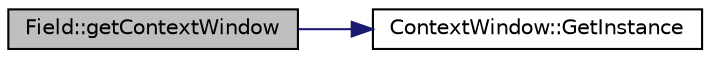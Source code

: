 digraph "Field::getContextWindow"
{
 // LATEX_PDF_SIZE
  edge [fontname="Helvetica",fontsize="10",labelfontname="Helvetica",labelfontsize="10"];
  node [fontname="Helvetica",fontsize="10",shape=record];
  rankdir="LR";
  Node1 [label="Field::getContextWindow",height=0.2,width=0.4,color="black", fillcolor="grey75", style="filled", fontcolor="black",tooltip=" "];
  Node1 -> Node2 [color="midnightblue",fontsize="10",style="solid",fontname="Helvetica"];
  Node2 [label="ContextWindow::GetInstance",height=0.2,width=0.4,color="black", fillcolor="white", style="filled",URL="$class_context_window.html#ae1d1fa169768a6ed2a1651f6d5594fc2",tooltip=" "];
}
